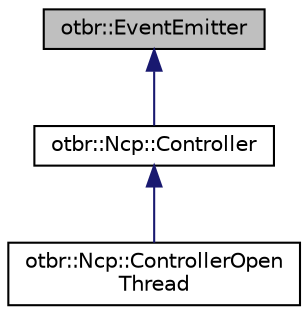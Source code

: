 digraph "otbr::EventEmitter"
{
  edge [fontname="Helvetica",fontsize="10",labelfontname="Helvetica",labelfontsize="10"];
  node [fontname="Helvetica",fontsize="10",shape=record];
  Node0 [label="otbr::EventEmitter",height=0.2,width=0.4,color="black", fillcolor="grey75", style="filled", fontcolor="black"];
  Node0 -> Node1 [dir="back",color="midnightblue",fontsize="10",style="solid",fontname="Helvetica"];
  Node1 [label="otbr::Ncp::Controller",height=0.2,width=0.4,color="black", fillcolor="white", style="filled",URL="$da/d6a/classotbr_1_1Ncp_1_1Controller.html",tooltip="This interface defines NCP Controller functionality. "];
  Node1 -> Node2 [dir="back",color="midnightblue",fontsize="10",style="solid",fontname="Helvetica"];
  Node2 [label="otbr::Ncp::ControllerOpen\lThread",height=0.2,width=0.4,color="black", fillcolor="white", style="filled",URL="$db/d17/classotbr_1_1Ncp_1_1ControllerOpenThread.html",tooltip="This interface defines NCP Controller functionality. "];
}
